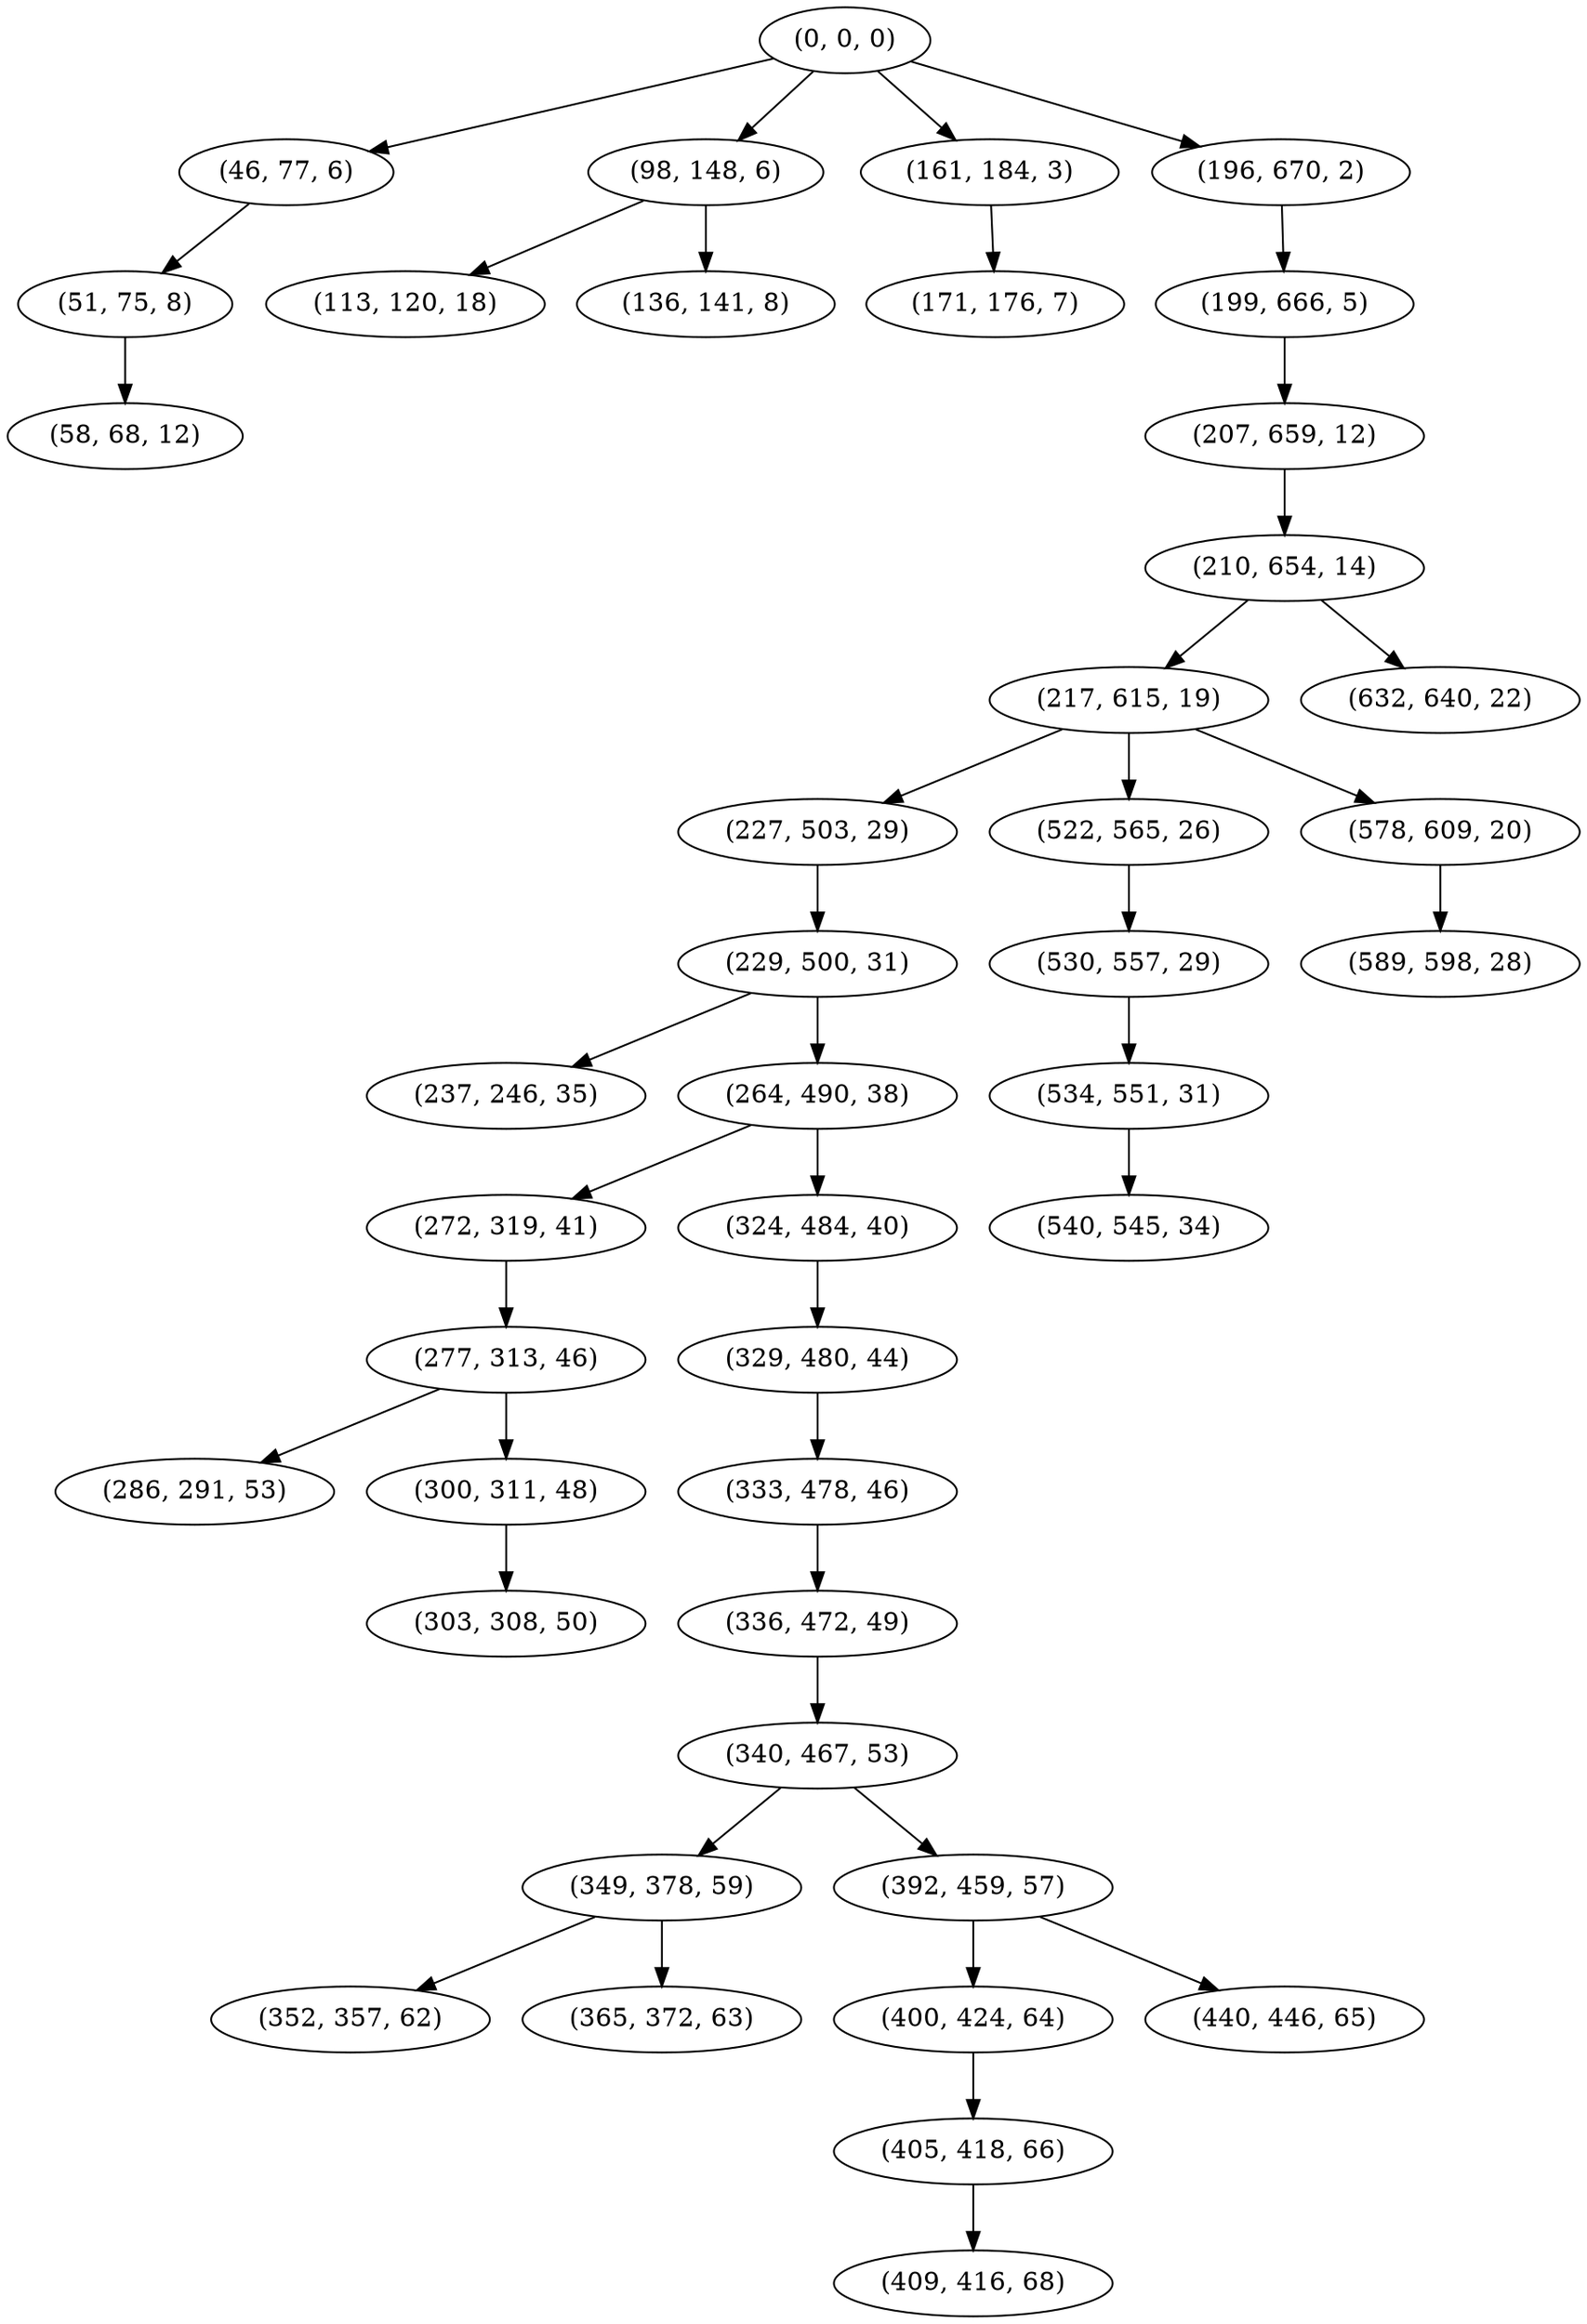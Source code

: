 digraph tree {
    "(0, 0, 0)";
    "(46, 77, 6)";
    "(51, 75, 8)";
    "(58, 68, 12)";
    "(98, 148, 6)";
    "(113, 120, 18)";
    "(136, 141, 8)";
    "(161, 184, 3)";
    "(171, 176, 7)";
    "(196, 670, 2)";
    "(199, 666, 5)";
    "(207, 659, 12)";
    "(210, 654, 14)";
    "(217, 615, 19)";
    "(227, 503, 29)";
    "(229, 500, 31)";
    "(237, 246, 35)";
    "(264, 490, 38)";
    "(272, 319, 41)";
    "(277, 313, 46)";
    "(286, 291, 53)";
    "(300, 311, 48)";
    "(303, 308, 50)";
    "(324, 484, 40)";
    "(329, 480, 44)";
    "(333, 478, 46)";
    "(336, 472, 49)";
    "(340, 467, 53)";
    "(349, 378, 59)";
    "(352, 357, 62)";
    "(365, 372, 63)";
    "(392, 459, 57)";
    "(400, 424, 64)";
    "(405, 418, 66)";
    "(409, 416, 68)";
    "(440, 446, 65)";
    "(522, 565, 26)";
    "(530, 557, 29)";
    "(534, 551, 31)";
    "(540, 545, 34)";
    "(578, 609, 20)";
    "(589, 598, 28)";
    "(632, 640, 22)";
    "(0, 0, 0)" -> "(46, 77, 6)";
    "(0, 0, 0)" -> "(98, 148, 6)";
    "(0, 0, 0)" -> "(161, 184, 3)";
    "(0, 0, 0)" -> "(196, 670, 2)";
    "(46, 77, 6)" -> "(51, 75, 8)";
    "(51, 75, 8)" -> "(58, 68, 12)";
    "(98, 148, 6)" -> "(113, 120, 18)";
    "(98, 148, 6)" -> "(136, 141, 8)";
    "(161, 184, 3)" -> "(171, 176, 7)";
    "(196, 670, 2)" -> "(199, 666, 5)";
    "(199, 666, 5)" -> "(207, 659, 12)";
    "(207, 659, 12)" -> "(210, 654, 14)";
    "(210, 654, 14)" -> "(217, 615, 19)";
    "(210, 654, 14)" -> "(632, 640, 22)";
    "(217, 615, 19)" -> "(227, 503, 29)";
    "(217, 615, 19)" -> "(522, 565, 26)";
    "(217, 615, 19)" -> "(578, 609, 20)";
    "(227, 503, 29)" -> "(229, 500, 31)";
    "(229, 500, 31)" -> "(237, 246, 35)";
    "(229, 500, 31)" -> "(264, 490, 38)";
    "(264, 490, 38)" -> "(272, 319, 41)";
    "(264, 490, 38)" -> "(324, 484, 40)";
    "(272, 319, 41)" -> "(277, 313, 46)";
    "(277, 313, 46)" -> "(286, 291, 53)";
    "(277, 313, 46)" -> "(300, 311, 48)";
    "(300, 311, 48)" -> "(303, 308, 50)";
    "(324, 484, 40)" -> "(329, 480, 44)";
    "(329, 480, 44)" -> "(333, 478, 46)";
    "(333, 478, 46)" -> "(336, 472, 49)";
    "(336, 472, 49)" -> "(340, 467, 53)";
    "(340, 467, 53)" -> "(349, 378, 59)";
    "(340, 467, 53)" -> "(392, 459, 57)";
    "(349, 378, 59)" -> "(352, 357, 62)";
    "(349, 378, 59)" -> "(365, 372, 63)";
    "(392, 459, 57)" -> "(400, 424, 64)";
    "(392, 459, 57)" -> "(440, 446, 65)";
    "(400, 424, 64)" -> "(405, 418, 66)";
    "(405, 418, 66)" -> "(409, 416, 68)";
    "(522, 565, 26)" -> "(530, 557, 29)";
    "(530, 557, 29)" -> "(534, 551, 31)";
    "(534, 551, 31)" -> "(540, 545, 34)";
    "(578, 609, 20)" -> "(589, 598, 28)";
}
